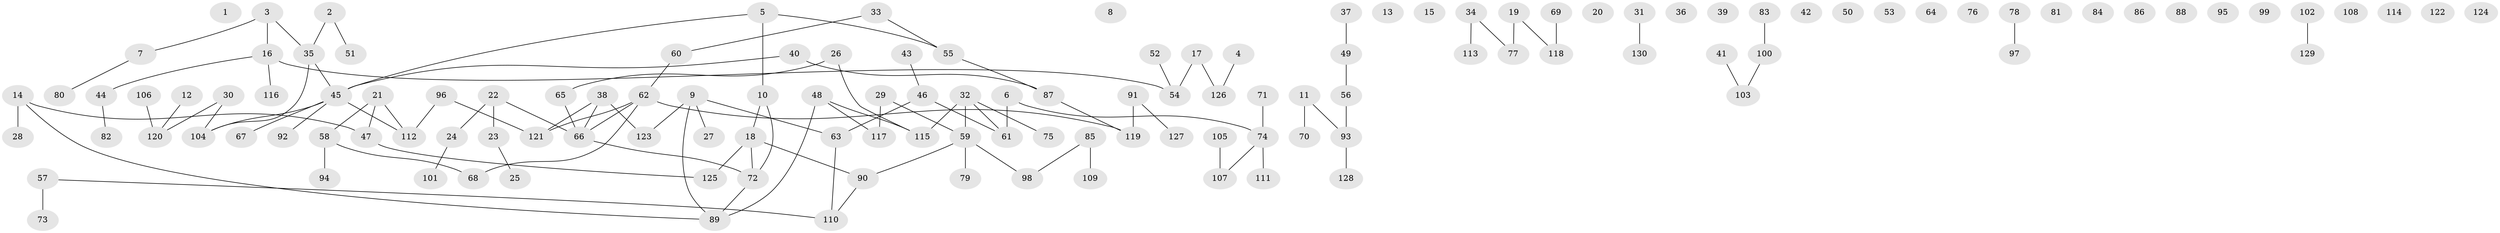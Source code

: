 // Generated by graph-tools (version 1.1) at 2025/33/03/09/25 02:33:32]
// undirected, 130 vertices, 117 edges
graph export_dot {
graph [start="1"]
  node [color=gray90,style=filled];
  1;
  2;
  3;
  4;
  5;
  6;
  7;
  8;
  9;
  10;
  11;
  12;
  13;
  14;
  15;
  16;
  17;
  18;
  19;
  20;
  21;
  22;
  23;
  24;
  25;
  26;
  27;
  28;
  29;
  30;
  31;
  32;
  33;
  34;
  35;
  36;
  37;
  38;
  39;
  40;
  41;
  42;
  43;
  44;
  45;
  46;
  47;
  48;
  49;
  50;
  51;
  52;
  53;
  54;
  55;
  56;
  57;
  58;
  59;
  60;
  61;
  62;
  63;
  64;
  65;
  66;
  67;
  68;
  69;
  70;
  71;
  72;
  73;
  74;
  75;
  76;
  77;
  78;
  79;
  80;
  81;
  82;
  83;
  84;
  85;
  86;
  87;
  88;
  89;
  90;
  91;
  92;
  93;
  94;
  95;
  96;
  97;
  98;
  99;
  100;
  101;
  102;
  103;
  104;
  105;
  106;
  107;
  108;
  109;
  110;
  111;
  112;
  113;
  114;
  115;
  116;
  117;
  118;
  119;
  120;
  121;
  122;
  123;
  124;
  125;
  126;
  127;
  128;
  129;
  130;
  2 -- 35;
  2 -- 51;
  3 -- 7;
  3 -- 16;
  3 -- 35;
  4 -- 126;
  5 -- 10;
  5 -- 45;
  5 -- 55;
  6 -- 61;
  6 -- 74;
  7 -- 80;
  9 -- 27;
  9 -- 63;
  9 -- 89;
  9 -- 123;
  10 -- 18;
  10 -- 72;
  11 -- 70;
  11 -- 93;
  12 -- 120;
  14 -- 28;
  14 -- 47;
  14 -- 89;
  16 -- 44;
  16 -- 54;
  16 -- 116;
  17 -- 54;
  17 -- 126;
  18 -- 72;
  18 -- 90;
  18 -- 125;
  19 -- 77;
  19 -- 118;
  21 -- 47;
  21 -- 58;
  21 -- 112;
  22 -- 23;
  22 -- 24;
  22 -- 66;
  23 -- 25;
  24 -- 101;
  26 -- 65;
  26 -- 115;
  29 -- 59;
  29 -- 117;
  30 -- 104;
  30 -- 120;
  31 -- 130;
  32 -- 59;
  32 -- 61;
  32 -- 75;
  32 -- 115;
  33 -- 55;
  33 -- 60;
  34 -- 77;
  34 -- 113;
  35 -- 45;
  35 -- 104;
  37 -- 49;
  38 -- 66;
  38 -- 121;
  38 -- 123;
  40 -- 45;
  40 -- 87;
  41 -- 103;
  43 -- 46;
  44 -- 82;
  45 -- 67;
  45 -- 92;
  45 -- 104;
  45 -- 112;
  46 -- 61;
  46 -- 63;
  47 -- 125;
  48 -- 89;
  48 -- 115;
  48 -- 117;
  49 -- 56;
  52 -- 54;
  55 -- 87;
  56 -- 93;
  57 -- 73;
  57 -- 110;
  58 -- 68;
  58 -- 94;
  59 -- 79;
  59 -- 90;
  59 -- 98;
  60 -- 62;
  62 -- 66;
  62 -- 68;
  62 -- 119;
  62 -- 121;
  63 -- 110;
  65 -- 66;
  66 -- 72;
  69 -- 118;
  71 -- 74;
  72 -- 89;
  74 -- 107;
  74 -- 111;
  78 -- 97;
  83 -- 100;
  85 -- 98;
  85 -- 109;
  87 -- 119;
  90 -- 110;
  91 -- 119;
  91 -- 127;
  93 -- 128;
  96 -- 112;
  96 -- 121;
  100 -- 103;
  102 -- 129;
  105 -- 107;
  106 -- 120;
}
